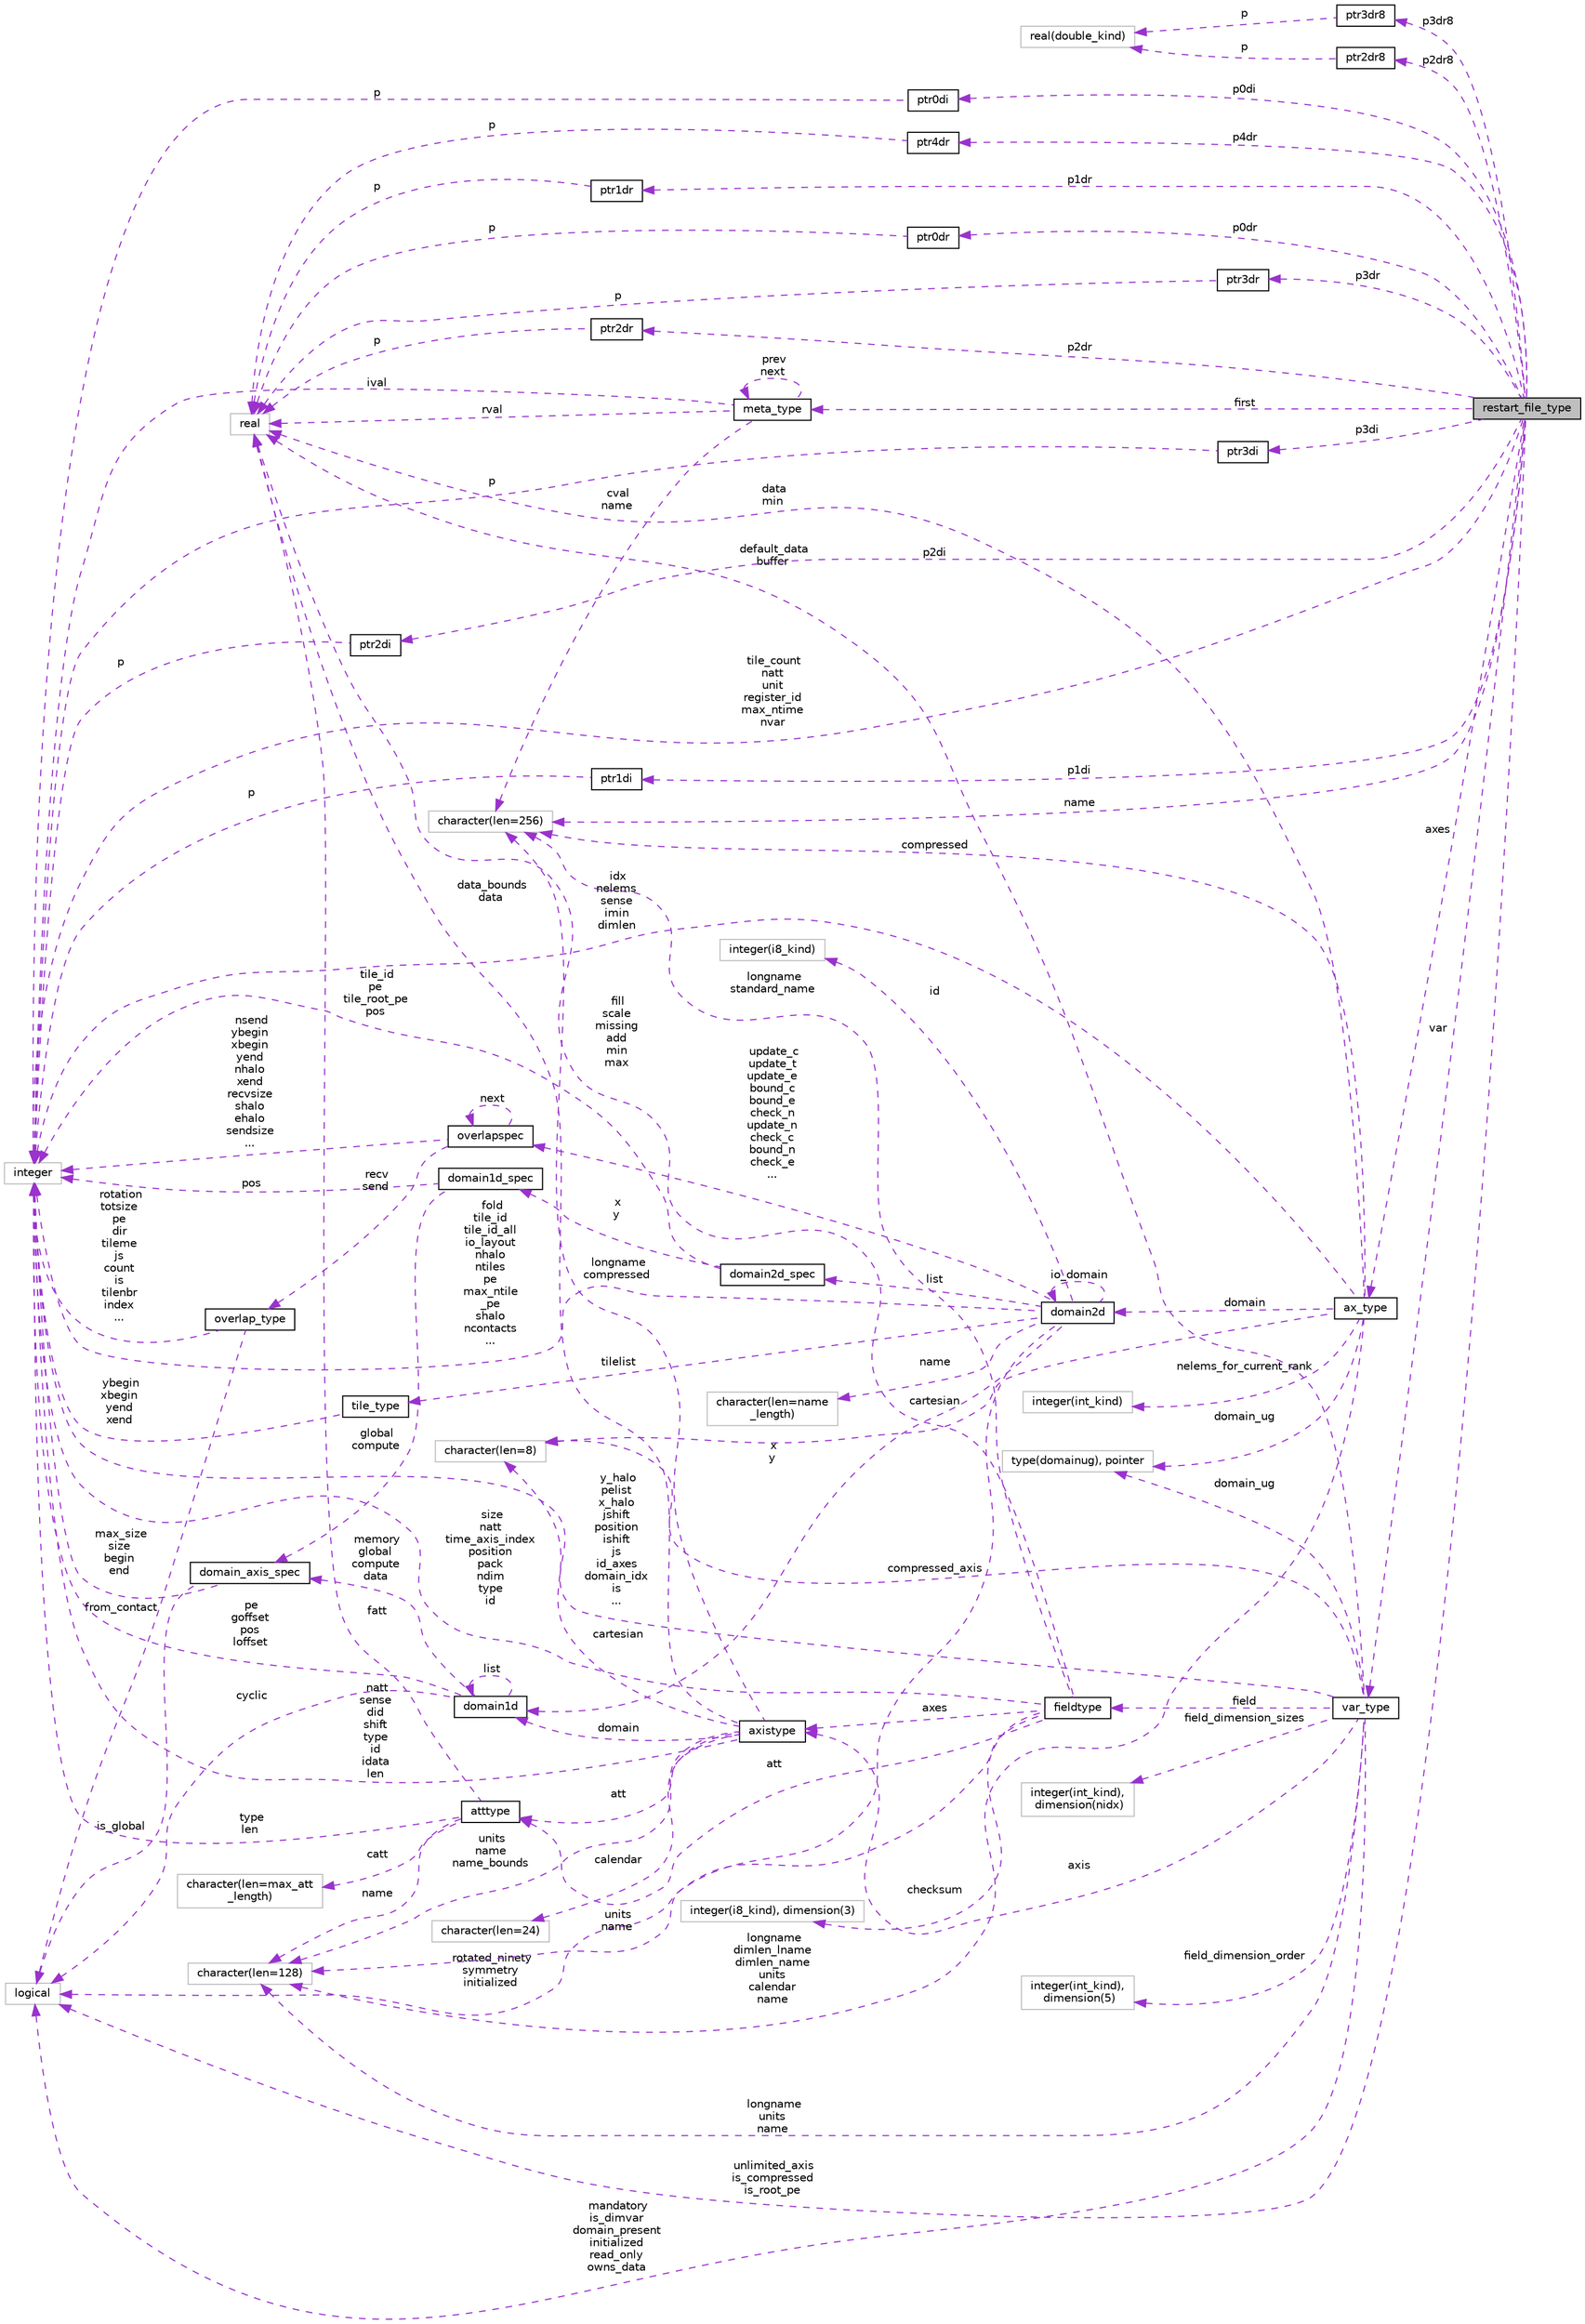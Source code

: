 digraph "restart_file_type"
{
 // INTERACTIVE_SVG=YES
 // LATEX_PDF_SIZE
  edge [fontname="Helvetica",fontsize="10",labelfontname="Helvetica",labelfontsize="10"];
  node [fontname="Helvetica",fontsize="10",shape=record];
  rankdir="LR";
  Node1 [label="restart_file_type",height=0.2,width=0.4,color="black", fillcolor="grey75", style="filled", fontcolor="black",tooltip=" "];
  Node2 -> Node1 [dir="back",color="darkorchid3",fontsize="10",style="dashed",label=" p2dr8" ,fontname="Helvetica"];
  Node2 [label="ptr2dr8",height=0.2,width=0.4,color="black", fillcolor="white", style="filled",URL="$group__fms__io__mod.html#structfms__io__mod_1_1ptr2dr8",tooltip=" "];
  Node3 -> Node2 [dir="back",color="darkorchid3",fontsize="10",style="dashed",label=" p" ,fontname="Helvetica"];
  Node3 [label="real(double_kind)",height=0.2,width=0.4,color="grey75", fillcolor="white", style="filled",tooltip=" "];
  Node4 -> Node1 [dir="back",color="darkorchid3",fontsize="10",style="dashed",label=" unlimited_axis\nis_compressed\nis_root_pe" ,fontname="Helvetica"];
  Node4 [label="logical",height=0.2,width=0.4,color="grey75", fillcolor="white", style="filled",tooltip=" "];
  Node5 -> Node1 [dir="back",color="darkorchid3",fontsize="10",style="dashed",label=" p3dr8" ,fontname="Helvetica"];
  Node5 [label="ptr3dr8",height=0.2,width=0.4,color="black", fillcolor="white", style="filled",URL="$group__fms__io__mod.html#structfms__io__mod_1_1ptr3dr8",tooltip=" "];
  Node3 -> Node5 [dir="back",color="darkorchid3",fontsize="10",style="dashed",label=" p" ,fontname="Helvetica"];
  Node6 -> Node1 [dir="back",color="darkorchid3",fontsize="10",style="dashed",label=" p1dr" ,fontname="Helvetica"];
  Node6 [label="ptr1dr",height=0.2,width=0.4,color="black", fillcolor="white", style="filled",URL="$group__fms__io__mod.html#structfms__io__mod_1_1ptr1dr",tooltip=" "];
  Node7 -> Node6 [dir="back",color="darkorchid3",fontsize="10",style="dashed",label=" p" ,fontname="Helvetica"];
  Node7 [label="real",height=0.2,width=0.4,color="grey75", fillcolor="white", style="filled",tooltip=" "];
  Node8 -> Node1 [dir="back",color="darkorchid3",fontsize="10",style="dashed",label=" p0dr" ,fontname="Helvetica"];
  Node8 [label="ptr0dr",height=0.2,width=0.4,color="black", fillcolor="white", style="filled",URL="$group__fms__io__mod.html#structfms__io__mod_1_1ptr0dr",tooltip=" "];
  Node7 -> Node8 [dir="back",color="darkorchid3",fontsize="10",style="dashed",label=" p" ,fontname="Helvetica"];
  Node9 -> Node1 [dir="back",color="darkorchid3",fontsize="10",style="dashed",label=" first" ,fontname="Helvetica"];
  Node9 [label="meta_type",height=0.2,width=0.4,color="black", fillcolor="white", style="filled",URL="$group__fms__io__mod.html#structfms__io__mod_1_1meta__type",tooltip=" "];
  Node9 -> Node9 [dir="back",color="darkorchid3",fontsize="10",style="dashed",label=" prev\nnext" ,fontname="Helvetica"];
  Node10 -> Node9 [dir="back",color="darkorchid3",fontsize="10",style="dashed",label=" cval\nname" ,fontname="Helvetica"];
  Node10 [label="character(len=256)",height=0.2,width=0.4,color="grey75", fillcolor="white", style="filled",tooltip=" "];
  Node11 -> Node9 [dir="back",color="darkorchid3",fontsize="10",style="dashed",label=" ival" ,fontname="Helvetica"];
  Node11 [label="integer",height=0.2,width=0.4,color="grey75", fillcolor="white", style="filled",tooltip=" "];
  Node7 -> Node9 [dir="back",color="darkorchid3",fontsize="10",style="dashed",label=" rval" ,fontname="Helvetica"];
  Node12 -> Node1 [dir="back",color="darkorchid3",fontsize="10",style="dashed",label=" p3dr" ,fontname="Helvetica"];
  Node12 [label="ptr3dr",height=0.2,width=0.4,color="black", fillcolor="white", style="filled",URL="$group__fms__io__mod.html#structfms__io__mod_1_1ptr3dr",tooltip=" "];
  Node7 -> Node12 [dir="back",color="darkorchid3",fontsize="10",style="dashed",label=" p" ,fontname="Helvetica"];
  Node13 -> Node1 [dir="back",color="darkorchid3",fontsize="10",style="dashed",label=" p2dr" ,fontname="Helvetica"];
  Node13 [label="ptr2dr",height=0.2,width=0.4,color="black", fillcolor="white", style="filled",URL="$group__fms__io__mod.html#structfms__io__mod_1_1ptr2dr",tooltip=" "];
  Node7 -> Node13 [dir="back",color="darkorchid3",fontsize="10",style="dashed",label=" p" ,fontname="Helvetica"];
  Node14 -> Node1 [dir="back",color="darkorchid3",fontsize="10",style="dashed",label=" p4dr" ,fontname="Helvetica"];
  Node14 [label="ptr4dr",height=0.2,width=0.4,color="black", fillcolor="white", style="filled",URL="$group__fms__io__mod.html#structfms__io__mod_1_1ptr4dr",tooltip=" "];
  Node7 -> Node14 [dir="back",color="darkorchid3",fontsize="10",style="dashed",label=" p" ,fontname="Helvetica"];
  Node15 -> Node1 [dir="back",color="darkorchid3",fontsize="10",style="dashed",label=" axes" ,fontname="Helvetica"];
  Node15 [label="ax_type",height=0.2,width=0.4,color="black", fillcolor="white", style="filled",URL="$group__fms__io__mod.html#structfms__io__mod_1_1ax__type",tooltip=" "];
  Node16 -> Node15 [dir="back",color="darkorchid3",fontsize="10",style="dashed",label=" domain_ug" ,fontname="Helvetica"];
  Node16 [label="type(domainug), pointer",height=0.2,width=0.4,color="grey75", fillcolor="white", style="filled",tooltip=" "];
  Node17 -> Node15 [dir="back",color="darkorchid3",fontsize="10",style="dashed",label=" domain" ,fontname="Helvetica"];
  Node17 [label="domain2d",height=0.2,width=0.4,color="black", fillcolor="white", style="filled",URL="$group__mpp__domains__mod.html#structmpp__domains__mod_1_1domain2d",tooltip="The domain2D type contains all the necessary information to define the global, compute and data domai..."];
  Node4 -> Node17 [dir="back",color="darkorchid3",fontsize="10",style="dashed",label=" rotated_ninety\nsymmetry\ninitialized" ,fontname="Helvetica"];
  Node18 -> Node17 [dir="back",color="darkorchid3",fontsize="10",style="dashed",label=" x\ny" ,fontname="Helvetica"];
  Node18 [label="domain1d",height=0.2,width=0.4,color="black", fillcolor="white", style="filled",URL="$group__mpp__domains__mod.html#structmpp__domains__mod_1_1domain1d",tooltip="One dimensional domain used to manage shared data access between pes."];
  Node4 -> Node18 [dir="back",color="darkorchid3",fontsize="10",style="dashed",label=" cyclic" ,fontname="Helvetica"];
  Node18 -> Node18 [dir="back",color="darkorchid3",fontsize="10",style="dashed",label=" list" ,fontname="Helvetica"];
  Node19 -> Node18 [dir="back",color="darkorchid3",fontsize="10",style="dashed",label=" memory\nglobal\ncompute\ndata" ,fontname="Helvetica"];
  Node19 [label="domain_axis_spec",height=0.2,width=0.4,color="black", fillcolor="white", style="filled",URL="$group__mpp__domains__mod.html#structmpp__domains__mod_1_1domain__axis__spec",tooltip="Used to specify index limits along an axis of a domain."];
  Node4 -> Node19 [dir="back",color="darkorchid3",fontsize="10",style="dashed",label=" is_global" ,fontname="Helvetica"];
  Node11 -> Node19 [dir="back",color="darkorchid3",fontsize="10",style="dashed",label=" max_size\nsize\nbegin\nend" ,fontname="Helvetica"];
  Node11 -> Node18 [dir="back",color="darkorchid3",fontsize="10",style="dashed",label=" pe\ngoffset\npos\nloffset" ,fontname="Helvetica"];
  Node20 -> Node17 [dir="back",color="darkorchid3",fontsize="10",style="dashed",label=" id" ,fontname="Helvetica"];
  Node20 [label="integer(i8_kind)",height=0.2,width=0.4,color="grey75", fillcolor="white", style="filled",tooltip=" "];
  Node17 -> Node17 [dir="back",color="darkorchid3",fontsize="10",style="dashed",label=" io_domain" ,fontname="Helvetica"];
  Node21 -> Node17 [dir="back",color="darkorchid3",fontsize="10",style="dashed",label=" update_c\nupdate_t\nupdate_e\nbound_c\nbound_e\ncheck_n\nupdate_n\ncheck_c\nbound_n\ncheck_e\n..." ,fontname="Helvetica"];
  Node21 [label="overlapspec",height=0.2,width=0.4,color="black", fillcolor="white", style="filled",URL="$group__mpp__domains__mod.html#structmpp__domains__mod_1_1overlapspec",tooltip="Private type for overlap specifications."];
  Node22 -> Node21 [dir="back",color="darkorchid3",fontsize="10",style="dashed",label=" recv\nsend" ,fontname="Helvetica"];
  Node22 [label="overlap_type",height=0.2,width=0.4,color="black", fillcolor="white", style="filled",URL="$group__mpp__domains__mod.html#structmpp__domains__mod_1_1overlap__type",tooltip="Type for overlapping data."];
  Node4 -> Node22 [dir="back",color="darkorchid3",fontsize="10",style="dashed",label=" from_contact" ,fontname="Helvetica"];
  Node11 -> Node22 [dir="back",color="darkorchid3",fontsize="10",style="dashed",label=" rotation\ntotsize\npe\ndir\ntileme\njs\ncount\nis\ntilenbr\nindex\n..." ,fontname="Helvetica"];
  Node21 -> Node21 [dir="back",color="darkorchid3",fontsize="10",style="dashed",label=" next" ,fontname="Helvetica"];
  Node11 -> Node21 [dir="back",color="darkorchid3",fontsize="10",style="dashed",label=" nsend\nybegin\nxbegin\nyend\nnhalo\nxend\nrecvsize\nshalo\nehalo\nsendsize\n..." ,fontname="Helvetica"];
  Node23 -> Node17 [dir="back",color="darkorchid3",fontsize="10",style="dashed",label=" list" ,fontname="Helvetica"];
  Node23 [label="domain2d_spec",height=0.2,width=0.4,color="black", fillcolor="white", style="filled",URL="$group__mpp__domains__mod.html#structmpp__domains__mod_1_1domain2d__spec",tooltip="Private type to specify multiple index limits and pe information for a 2D domain."];
  Node24 -> Node23 [dir="back",color="darkorchid3",fontsize="10",style="dashed",label=" x\ny" ,fontname="Helvetica"];
  Node24 [label="domain1d_spec",height=0.2,width=0.4,color="black", fillcolor="white", style="filled",URL="$group__mpp__domains__mod.html#structmpp__domains__mod_1_1domain1d__spec",tooltip="A private type used to specify index limits for a domain decomposition."];
  Node19 -> Node24 [dir="back",color="darkorchid3",fontsize="10",style="dashed",label=" global\ncompute" ,fontname="Helvetica"];
  Node11 -> Node24 [dir="back",color="darkorchid3",fontsize="10",style="dashed",label=" pos" ,fontname="Helvetica"];
  Node11 -> Node23 [dir="back",color="darkorchid3",fontsize="10",style="dashed",label=" tile_id\npe\ntile_root_pe\npos" ,fontname="Helvetica"];
  Node25 -> Node17 [dir="back",color="darkorchid3",fontsize="10",style="dashed",label=" tilelist" ,fontname="Helvetica"];
  Node25 [label="tile_type",height=0.2,width=0.4,color="black", fillcolor="white", style="filled",URL="$group__mpp__domains__mod.html#structmpp__domains__mod_1_1tile__type",tooltip="Upper and lower x and y bounds for a tile."];
  Node11 -> Node25 [dir="back",color="darkorchid3",fontsize="10",style="dashed",label=" ybegin\nxbegin\nyend\nxend" ,fontname="Helvetica"];
  Node11 -> Node17 [dir="back",color="darkorchid3",fontsize="10",style="dashed",label=" fold\ntile_id\ntile_id_all\nio_layout\nnhalo\nntiles\npe\nmax_ntile\l_pe\nshalo\nncontacts\n..." ,fontname="Helvetica"];
  Node26 -> Node17 [dir="back",color="darkorchid3",fontsize="10",style="dashed",label=" name" ,fontname="Helvetica"];
  Node26 [label="character(len=name\l_length)",height=0.2,width=0.4,color="grey75", fillcolor="white", style="filled",tooltip=" "];
  Node10 -> Node15 [dir="back",color="darkorchid3",fontsize="10",style="dashed",label=" compressed" ,fontname="Helvetica"];
  Node27 -> Node15 [dir="back",color="darkorchid3",fontsize="10",style="dashed",label=" nelems_for_current_rank" ,fontname="Helvetica"];
  Node27 [label="integer(int_kind)",height=0.2,width=0.4,color="grey75", fillcolor="white", style="filled",tooltip=" "];
  Node28 -> Node15 [dir="back",color="darkorchid3",fontsize="10",style="dashed",label=" cartesian" ,fontname="Helvetica"];
  Node28 [label="character(len=8)",height=0.2,width=0.4,color="grey75", fillcolor="white", style="filled",tooltip=" "];
  Node29 -> Node15 [dir="back",color="darkorchid3",fontsize="10",style="dashed",label=" longname\ndimlen_lname\ndimlen_name\nunits\ncalendar\nname" ,fontname="Helvetica"];
  Node29 [label="character(len=128)",height=0.2,width=0.4,color="grey75", fillcolor="white", style="filled",tooltip=" "];
  Node7 -> Node15 [dir="back",color="darkorchid3",fontsize="10",style="dashed",label=" data\nmin" ,fontname="Helvetica"];
  Node11 -> Node15 [dir="back",color="darkorchid3",fontsize="10",style="dashed",label=" idx\nnelems\nsense\nimin\ndimlen" ,fontname="Helvetica"];
  Node10 -> Node1 [dir="back",color="darkorchid3",fontsize="10",style="dashed",label=" name" ,fontname="Helvetica"];
  Node30 -> Node1 [dir="back",color="darkorchid3",fontsize="10",style="dashed",label=" p1di" ,fontname="Helvetica"];
  Node30 [label="ptr1di",height=0.2,width=0.4,color="black", fillcolor="white", style="filled",URL="$group__fms__io__mod.html#structfms__io__mod_1_1ptr1di",tooltip=" "];
  Node11 -> Node30 [dir="back",color="darkorchid3",fontsize="10",style="dashed",label=" p" ,fontname="Helvetica"];
  Node31 -> Node1 [dir="back",color="darkorchid3",fontsize="10",style="dashed",label=" var" ,fontname="Helvetica"];
  Node31 [label="var_type",height=0.2,width=0.4,color="black", fillcolor="white", style="filled",URL="$group__fms__io__mod.html#structfms__io__mod_1_1var__type",tooltip=" "];
  Node4 -> Node31 [dir="back",color="darkorchid3",fontsize="10",style="dashed",label=" mandatory\nis_dimvar\ndomain_present\ninitialized\nread_only\nowns_data" ,fontname="Helvetica"];
  Node16 -> Node31 [dir="back",color="darkorchid3",fontsize="10",style="dashed",label=" domain_ug" ,fontname="Helvetica"];
  Node32 -> Node31 [dir="back",color="darkorchid3",fontsize="10",style="dashed",label=" field" ,fontname="Helvetica"];
  Node32 [label="fieldtype",height=0.2,width=0.4,color="black", fillcolor="white", style="filled",URL="$group__mpp__io__mod.html#structmpp__io__mod_1_1fieldtype",tooltip=" "];
  Node33 -> Node32 [dir="back",color="darkorchid3",fontsize="10",style="dashed",label=" checksum" ,fontname="Helvetica"];
  Node33 [label="integer(i8_kind), dimension(3)",height=0.2,width=0.4,color="grey75", fillcolor="white", style="filled",tooltip=" "];
  Node10 -> Node32 [dir="back",color="darkorchid3",fontsize="10",style="dashed",label=" longname\nstandard_name" ,fontname="Helvetica"];
  Node34 -> Node32 [dir="back",color="darkorchid3",fontsize="10",style="dashed",label=" att" ,fontname="Helvetica"];
  Node34 [label="atttype",height=0.2,width=0.4,color="black", fillcolor="white", style="filled",URL="$group__mpp__io__mod.html#structmpp__io__mod_1_1atttype",tooltip=" "];
  Node29 -> Node34 [dir="back",color="darkorchid3",fontsize="10",style="dashed",label=" name" ,fontname="Helvetica"];
  Node7 -> Node34 [dir="back",color="darkorchid3",fontsize="10",style="dashed",label=" fatt" ,fontname="Helvetica"];
  Node11 -> Node34 [dir="back",color="darkorchid3",fontsize="10",style="dashed",label=" type\nlen" ,fontname="Helvetica"];
  Node35 -> Node34 [dir="back",color="darkorchid3",fontsize="10",style="dashed",label=" catt" ,fontname="Helvetica"];
  Node35 [label="character(len=max_att\l_length)",height=0.2,width=0.4,color="grey75", fillcolor="white", style="filled",tooltip=" "];
  Node36 -> Node32 [dir="back",color="darkorchid3",fontsize="10",style="dashed",label=" axes" ,fontname="Helvetica"];
  Node36 [label="axistype",height=0.2,width=0.4,color="black", fillcolor="white", style="filled",URL="$group__mpp__io__mod.html#structmpp__io__mod_1_1axistype",tooltip=" "];
  Node18 -> Node36 [dir="back",color="darkorchid3",fontsize="10",style="dashed",label=" domain" ,fontname="Helvetica"];
  Node10 -> Node36 [dir="back",color="darkorchid3",fontsize="10",style="dashed",label=" longname\ncompressed" ,fontname="Helvetica"];
  Node34 -> Node36 [dir="back",color="darkorchid3",fontsize="10",style="dashed",label=" att" ,fontname="Helvetica"];
  Node28 -> Node36 [dir="back",color="darkorchid3",fontsize="10",style="dashed",label=" cartesian" ,fontname="Helvetica"];
  Node29 -> Node36 [dir="back",color="darkorchid3",fontsize="10",style="dashed",label=" units\nname\nname_bounds" ,fontname="Helvetica"];
  Node7 -> Node36 [dir="back",color="darkorchid3",fontsize="10",style="dashed",label=" data_bounds\ndata" ,fontname="Helvetica"];
  Node11 -> Node36 [dir="back",color="darkorchid3",fontsize="10",style="dashed",label=" natt\nsense\ndid\nshift\ntype\nid\nidata\nlen" ,fontname="Helvetica"];
  Node37 -> Node36 [dir="back",color="darkorchid3",fontsize="10",style="dashed",label=" calendar" ,fontname="Helvetica"];
  Node37 [label="character(len=24)",height=0.2,width=0.4,color="grey75", fillcolor="white", style="filled",tooltip=" "];
  Node29 -> Node32 [dir="back",color="darkorchid3",fontsize="10",style="dashed",label=" units\nname" ,fontname="Helvetica"];
  Node11 -> Node32 [dir="back",color="darkorchid3",fontsize="10",style="dashed",label=" size\nnatt\ntime_axis_index\nposition\npack\nndim\ntype\nid" ,fontname="Helvetica"];
  Node7 -> Node32 [dir="back",color="darkorchid3",fontsize="10",style="dashed",label=" fill\nscale\nmissing\nadd\nmin\nmax" ,fontname="Helvetica"];
  Node38 -> Node31 [dir="back",color="darkorchid3",fontsize="10",style="dashed",label=" field_dimension_sizes" ,fontname="Helvetica"];
  Node38 [label="integer(int_kind),\l dimension(nidx)",height=0.2,width=0.4,color="grey75", fillcolor="white", style="filled",tooltip=" "];
  Node36 -> Node31 [dir="back",color="darkorchid3",fontsize="10",style="dashed",label=" axis" ,fontname="Helvetica"];
  Node39 -> Node31 [dir="back",color="darkorchid3",fontsize="10",style="dashed",label=" field_dimension_order" ,fontname="Helvetica"];
  Node39 [label="integer(int_kind),\l dimension(5)",height=0.2,width=0.4,color="grey75", fillcolor="white", style="filled",tooltip=" "];
  Node28 -> Node31 [dir="back",color="darkorchid3",fontsize="10",style="dashed",label=" compressed_axis" ,fontname="Helvetica"];
  Node29 -> Node31 [dir="back",color="darkorchid3",fontsize="10",style="dashed",label=" longname\nunits\nname" ,fontname="Helvetica"];
  Node11 -> Node31 [dir="back",color="darkorchid3",fontsize="10",style="dashed",label=" y_halo\npelist\nx_halo\njshift\nposition\nishift\njs\nid_axes\ndomain_idx\nis\n..." ,fontname="Helvetica"];
  Node7 -> Node31 [dir="back",color="darkorchid3",fontsize="10",style="dashed",label=" default_data\nbuffer" ,fontname="Helvetica"];
  Node40 -> Node1 [dir="back",color="darkorchid3",fontsize="10",style="dashed",label=" p0di" ,fontname="Helvetica"];
  Node40 [label="ptr0di",height=0.2,width=0.4,color="black", fillcolor="white", style="filled",URL="$group__fms__io__mod.html#structfms__io__mod_1_1ptr0di",tooltip=" "];
  Node11 -> Node40 [dir="back",color="darkorchid3",fontsize="10",style="dashed",label=" p" ,fontname="Helvetica"];
  Node41 -> Node1 [dir="back",color="darkorchid3",fontsize="10",style="dashed",label=" p3di" ,fontname="Helvetica"];
  Node41 [label="ptr3di",height=0.2,width=0.4,color="black", fillcolor="white", style="filled",URL="$group__fms__io__mod.html#structfms__io__mod_1_1ptr3di",tooltip=" "];
  Node11 -> Node41 [dir="back",color="darkorchid3",fontsize="10",style="dashed",label=" p" ,fontname="Helvetica"];
  Node42 -> Node1 [dir="back",color="darkorchid3",fontsize="10",style="dashed",label=" p2di" ,fontname="Helvetica"];
  Node42 [label="ptr2di",height=0.2,width=0.4,color="black", fillcolor="white", style="filled",URL="$group__fms__io__mod.html#structfms__io__mod_1_1ptr2di",tooltip=" "];
  Node11 -> Node42 [dir="back",color="darkorchid3",fontsize="10",style="dashed",label=" p" ,fontname="Helvetica"];
  Node11 -> Node1 [dir="back",color="darkorchid3",fontsize="10",style="dashed",label=" tile_count\nnatt\nunit\nregister_id\nmax_ntime\nnvar" ,fontname="Helvetica"];
}
